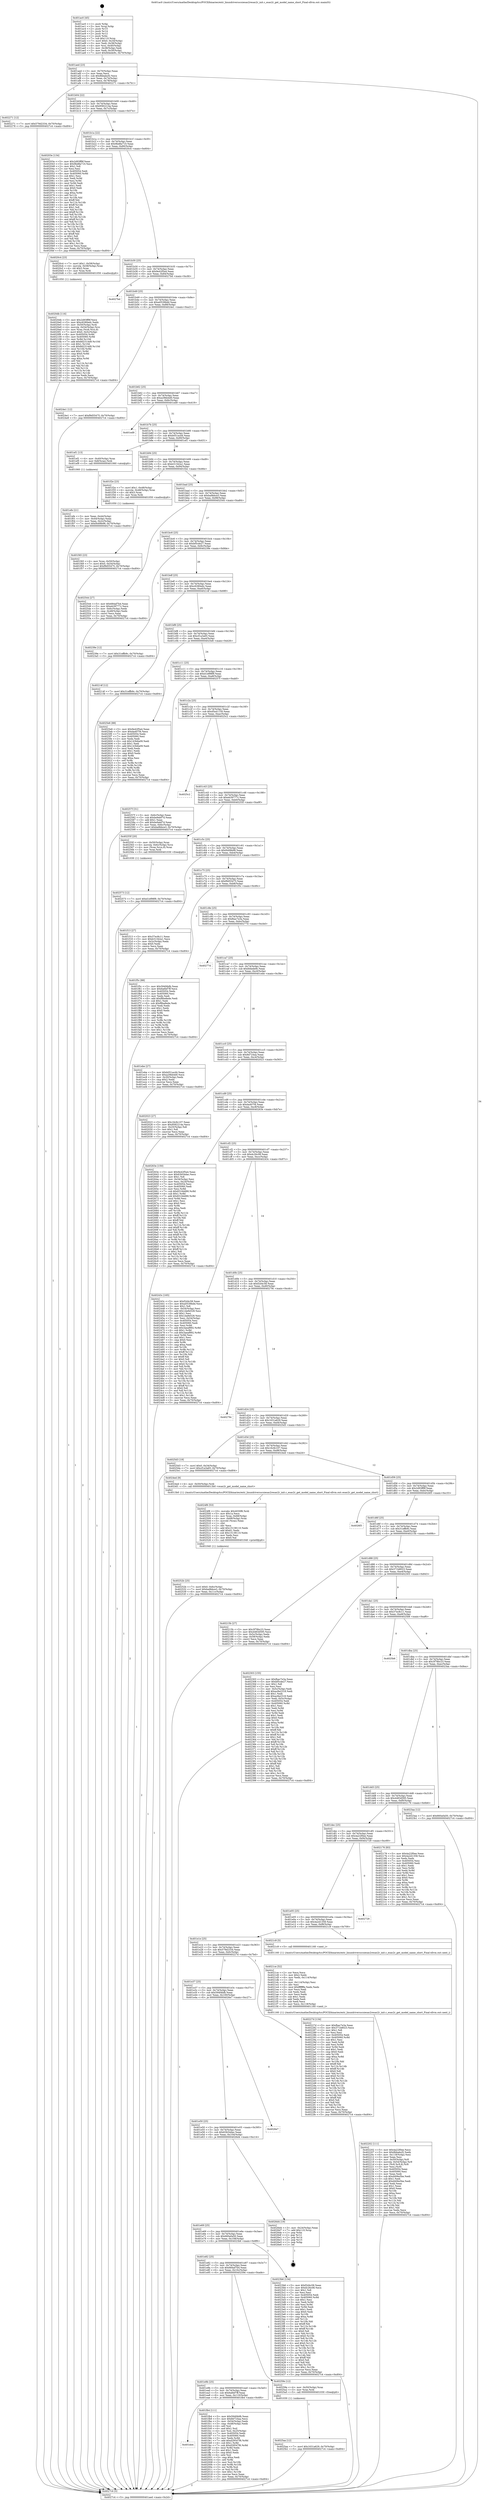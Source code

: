 digraph "0x401ac0" {
  label = "0x401ac0 (/mnt/c/Users/mathe/Desktop/tcc/POCII/binaries/extr_linuxdriversscsiesas2resas2r_init.c_esas2r_get_model_name_short_Final-ollvm.out::main(0))"
  labelloc = "t"
  node[shape=record]

  Entry [label="",width=0.3,height=0.3,shape=circle,fillcolor=black,style=filled]
  "0x401aed" [label="{
     0x401aed [23]\l
     | [instrs]\l
     &nbsp;&nbsp;0x401aed \<+3\>: mov -0x70(%rbp),%eax\l
     &nbsp;&nbsp;0x401af0 \<+2\>: mov %eax,%ecx\l
     &nbsp;&nbsp;0x401af2 \<+6\>: sub $0x8bbabcf2,%ecx\l
     &nbsp;&nbsp;0x401af8 \<+3\>: mov %eax,-0x74(%rbp)\l
     &nbsp;&nbsp;0x401afb \<+3\>: mov %ecx,-0x78(%rbp)\l
     &nbsp;&nbsp;0x401afe \<+6\>: je 0000000000402271 \<main+0x7b1\>\l
  }"]
  "0x402271" [label="{
     0x402271 [12]\l
     | [instrs]\l
     &nbsp;&nbsp;0x402271 \<+7\>: movl $0x579d2334,-0x70(%rbp)\l
     &nbsp;&nbsp;0x402278 \<+5\>: jmp 00000000004027c4 \<main+0xd04\>\l
  }"]
  "0x401b04" [label="{
     0x401b04 [22]\l
     | [instrs]\l
     &nbsp;&nbsp;0x401b04 \<+5\>: jmp 0000000000401b09 \<main+0x49\>\l
     &nbsp;&nbsp;0x401b09 \<+3\>: mov -0x74(%rbp),%eax\l
     &nbsp;&nbsp;0x401b0c \<+5\>: sub $0x9582214a,%eax\l
     &nbsp;&nbsp;0x401b11 \<+3\>: mov %eax,-0x7c(%rbp)\l
     &nbsp;&nbsp;0x401b14 \<+6\>: je 000000000040203e \<main+0x57e\>\l
  }"]
  Exit [label="",width=0.3,height=0.3,shape=circle,fillcolor=black,style=filled,peripheries=2]
  "0x40203e" [label="{
     0x40203e [134]\l
     | [instrs]\l
     &nbsp;&nbsp;0x40203e \<+5\>: mov $0x2d93ff9f,%eax\l
     &nbsp;&nbsp;0x402043 \<+5\>: mov $0x9bd8a710,%ecx\l
     &nbsp;&nbsp;0x402048 \<+2\>: mov $0x1,%dl\l
     &nbsp;&nbsp;0x40204a \<+2\>: xor %esi,%esi\l
     &nbsp;&nbsp;0x40204c \<+7\>: mov 0x405054,%edi\l
     &nbsp;&nbsp;0x402053 \<+8\>: mov 0x405060,%r8d\l
     &nbsp;&nbsp;0x40205b \<+3\>: sub $0x1,%esi\l
     &nbsp;&nbsp;0x40205e \<+3\>: mov %edi,%r9d\l
     &nbsp;&nbsp;0x402061 \<+3\>: add %esi,%r9d\l
     &nbsp;&nbsp;0x402064 \<+4\>: imul %r9d,%edi\l
     &nbsp;&nbsp;0x402068 \<+3\>: and $0x1,%edi\l
     &nbsp;&nbsp;0x40206b \<+3\>: cmp $0x0,%edi\l
     &nbsp;&nbsp;0x40206e \<+4\>: sete %r10b\l
     &nbsp;&nbsp;0x402072 \<+4\>: cmp $0xa,%r8d\l
     &nbsp;&nbsp;0x402076 \<+4\>: setl %r11b\l
     &nbsp;&nbsp;0x40207a \<+3\>: mov %r10b,%bl\l
     &nbsp;&nbsp;0x40207d \<+3\>: xor $0xff,%bl\l
     &nbsp;&nbsp;0x402080 \<+3\>: mov %r11b,%r14b\l
     &nbsp;&nbsp;0x402083 \<+4\>: xor $0xff,%r14b\l
     &nbsp;&nbsp;0x402087 \<+3\>: xor $0x1,%dl\l
     &nbsp;&nbsp;0x40208a \<+3\>: mov %bl,%r15b\l
     &nbsp;&nbsp;0x40208d \<+4\>: and $0xff,%r15b\l
     &nbsp;&nbsp;0x402091 \<+3\>: and %dl,%r10b\l
     &nbsp;&nbsp;0x402094 \<+3\>: mov %r14b,%r12b\l
     &nbsp;&nbsp;0x402097 \<+4\>: and $0xff,%r12b\l
     &nbsp;&nbsp;0x40209b \<+3\>: and %dl,%r11b\l
     &nbsp;&nbsp;0x40209e \<+3\>: or %r10b,%r15b\l
     &nbsp;&nbsp;0x4020a1 \<+3\>: or %r11b,%r12b\l
     &nbsp;&nbsp;0x4020a4 \<+3\>: xor %r12b,%r15b\l
     &nbsp;&nbsp;0x4020a7 \<+3\>: or %r14b,%bl\l
     &nbsp;&nbsp;0x4020aa \<+3\>: xor $0xff,%bl\l
     &nbsp;&nbsp;0x4020ad \<+3\>: or $0x1,%dl\l
     &nbsp;&nbsp;0x4020b0 \<+2\>: and %dl,%bl\l
     &nbsp;&nbsp;0x4020b2 \<+3\>: or %bl,%r15b\l
     &nbsp;&nbsp;0x4020b5 \<+4\>: test $0x1,%r15b\l
     &nbsp;&nbsp;0x4020b9 \<+3\>: cmovne %ecx,%eax\l
     &nbsp;&nbsp;0x4020bc \<+3\>: mov %eax,-0x70(%rbp)\l
     &nbsp;&nbsp;0x4020bf \<+5\>: jmp 00000000004027c4 \<main+0xd04\>\l
  }"]
  "0x401b1a" [label="{
     0x401b1a [22]\l
     | [instrs]\l
     &nbsp;&nbsp;0x401b1a \<+5\>: jmp 0000000000401b1f \<main+0x5f\>\l
     &nbsp;&nbsp;0x401b1f \<+3\>: mov -0x74(%rbp),%eax\l
     &nbsp;&nbsp;0x401b22 \<+5\>: sub $0x9bd8a710,%eax\l
     &nbsp;&nbsp;0x401b27 \<+3\>: mov %eax,-0x80(%rbp)\l
     &nbsp;&nbsp;0x401b2a \<+6\>: je 00000000004020c4 \<main+0x604\>\l
  }"]
  "0x4025aa" [label="{
     0x4025aa [12]\l
     | [instrs]\l
     &nbsp;&nbsp;0x4025aa \<+7\>: movl $0x1631a629,-0x70(%rbp)\l
     &nbsp;&nbsp;0x4025b1 \<+5\>: jmp 00000000004027c4 \<main+0xd04\>\l
  }"]
  "0x4020c4" [label="{
     0x4020c4 [23]\l
     | [instrs]\l
     &nbsp;&nbsp;0x4020c4 \<+7\>: movl $0x1,-0x58(%rbp)\l
     &nbsp;&nbsp;0x4020cb \<+4\>: movslq -0x58(%rbp),%rax\l
     &nbsp;&nbsp;0x4020cf \<+4\>: shl $0x2,%rax\l
     &nbsp;&nbsp;0x4020d3 \<+3\>: mov %rax,%rdi\l
     &nbsp;&nbsp;0x4020d6 \<+5\>: call 0000000000401050 \<malloc@plt\>\l
     | [calls]\l
     &nbsp;&nbsp;0x401050 \{1\} (unknown)\l
  }"]
  "0x401b30" [label="{
     0x401b30 [25]\l
     | [instrs]\l
     &nbsp;&nbsp;0x401b30 \<+5\>: jmp 0000000000401b35 \<main+0x75\>\l
     &nbsp;&nbsp;0x401b35 \<+3\>: mov -0x74(%rbp),%eax\l
     &nbsp;&nbsp;0x401b38 \<+5\>: sub $0x9e42f5a4,%eax\l
     &nbsp;&nbsp;0x401b3d \<+6\>: mov %eax,-0x84(%rbp)\l
     &nbsp;&nbsp;0x401b43 \<+6\>: je 00000000004027bd \<main+0xcfd\>\l
  }"]
  "0x402573" [label="{
     0x402573 [12]\l
     | [instrs]\l
     &nbsp;&nbsp;0x402573 \<+7\>: movl $0xd1ef98f9,-0x70(%rbp)\l
     &nbsp;&nbsp;0x40257a \<+5\>: jmp 00000000004027c4 \<main+0xd04\>\l
  }"]
  "0x4027bd" [label="{
     0x4027bd\l
  }", style=dashed]
  "0x401b49" [label="{
     0x401b49 [25]\l
     | [instrs]\l
     &nbsp;&nbsp;0x401b49 \<+5\>: jmp 0000000000401b4e \<main+0x8e\>\l
     &nbsp;&nbsp;0x401b4e \<+3\>: mov -0x74(%rbp),%eax\l
     &nbsp;&nbsp;0x401b51 \<+5\>: sub $0xa0539bdd,%eax\l
     &nbsp;&nbsp;0x401b56 \<+6\>: mov %eax,-0x88(%rbp)\l
     &nbsp;&nbsp;0x401b5c \<+6\>: je 00000000004024e1 \<main+0xa21\>\l
  }"]
  "0x40252b" [label="{
     0x40252b [25]\l
     | [instrs]\l
     &nbsp;&nbsp;0x40252b \<+7\>: movl $0x0,-0x6c(%rbp)\l
     &nbsp;&nbsp;0x402532 \<+7\>: movl $0xba9bbce3,-0x70(%rbp)\l
     &nbsp;&nbsp;0x402539 \<+6\>: mov %eax,-0x11c(%rbp)\l
     &nbsp;&nbsp;0x40253f \<+5\>: jmp 00000000004027c4 \<main+0xd04\>\l
  }"]
  "0x4024e1" [label="{
     0x4024e1 [12]\l
     | [instrs]\l
     &nbsp;&nbsp;0x4024e1 \<+7\>: movl $0xf9d55475,-0x70(%rbp)\l
     &nbsp;&nbsp;0x4024e8 \<+5\>: jmp 00000000004027c4 \<main+0xd04\>\l
  }"]
  "0x401b62" [label="{
     0x401b62 [25]\l
     | [instrs]\l
     &nbsp;&nbsp;0x401b62 \<+5\>: jmp 0000000000401b67 \<main+0xa7\>\l
     &nbsp;&nbsp;0x401b67 \<+3\>: mov -0x74(%rbp),%eax\l
     &nbsp;&nbsp;0x401b6a \<+5\>: sub $0xa29bb4d0,%eax\l
     &nbsp;&nbsp;0x401b6f \<+6\>: mov %eax,-0x8c(%rbp)\l
     &nbsp;&nbsp;0x401b75 \<+6\>: je 0000000000401ed9 \<main+0x419\>\l
  }"]
  "0x4024f6" [label="{
     0x4024f6 [53]\l
     | [instrs]\l
     &nbsp;&nbsp;0x4024f6 \<+10\>: movabs $0x4030f6,%rdi\l
     &nbsp;&nbsp;0x402500 \<+5\>: mov $0x1a,%ecx\l
     &nbsp;&nbsp;0x402505 \<+4\>: mov %rax,-0x68(%rbp)\l
     &nbsp;&nbsp;0x402509 \<+4\>: mov -0x68(%rbp),%rax\l
     &nbsp;&nbsp;0x40250d \<+3\>: movsbl (%rax),%eax\l
     &nbsp;&nbsp;0x402510 \<+1\>: cltd\l
     &nbsp;&nbsp;0x402511 \<+2\>: idiv %ecx\l
     &nbsp;&nbsp;0x402513 \<+6\>: add $0x15138110,%edx\l
     &nbsp;&nbsp;0x402519 \<+3\>: add $0x61,%edx\l
     &nbsp;&nbsp;0x40251c \<+6\>: sub $0x15138110,%edx\l
     &nbsp;&nbsp;0x402522 \<+2\>: mov %edx,%esi\l
     &nbsp;&nbsp;0x402524 \<+2\>: mov $0x0,%al\l
     &nbsp;&nbsp;0x402526 \<+5\>: call 0000000000401040 \<printf@plt\>\l
     | [calls]\l
     &nbsp;&nbsp;0x401040 \{1\} (unknown)\l
  }"]
  "0x401ed9" [label="{
     0x401ed9\l
  }", style=dashed]
  "0x401b7b" [label="{
     0x401b7b [25]\l
     | [instrs]\l
     &nbsp;&nbsp;0x401b7b \<+5\>: jmp 0000000000401b80 \<main+0xc0\>\l
     &nbsp;&nbsp;0x401b80 \<+3\>: mov -0x74(%rbp),%eax\l
     &nbsp;&nbsp;0x401b83 \<+5\>: sub $0xb051acd4,%eax\l
     &nbsp;&nbsp;0x401b88 \<+6\>: mov %eax,-0x90(%rbp)\l
     &nbsp;&nbsp;0x401b8e \<+6\>: je 0000000000401ef1 \<main+0x431\>\l
  }"]
  "0x402202" [label="{
     0x402202 [111]\l
     | [instrs]\l
     &nbsp;&nbsp;0x402202 \<+5\>: mov $0x4a22f0ee,%ecx\l
     &nbsp;&nbsp;0x402207 \<+5\>: mov $0x8bbabcf2,%edx\l
     &nbsp;&nbsp;0x40220c \<+6\>: mov -0x118(%rbp),%esi\l
     &nbsp;&nbsp;0x402212 \<+3\>: imul %eax,%esi\l
     &nbsp;&nbsp;0x402215 \<+4\>: mov -0x50(%rbp),%r8\l
     &nbsp;&nbsp;0x402219 \<+4\>: movslq -0x54(%rbp),%r9\l
     &nbsp;&nbsp;0x40221d \<+4\>: mov (%r8,%r9,8),%r8\l
     &nbsp;&nbsp;0x402221 \<+3\>: mov %esi,(%r8)\l
     &nbsp;&nbsp;0x402224 \<+7\>: mov 0x405054,%eax\l
     &nbsp;&nbsp;0x40222b \<+7\>: mov 0x405060,%esi\l
     &nbsp;&nbsp;0x402232 \<+2\>: mov %eax,%edi\l
     &nbsp;&nbsp;0x402234 \<+6\>: sub $0xd406e5be,%edi\l
     &nbsp;&nbsp;0x40223a \<+3\>: sub $0x1,%edi\l
     &nbsp;&nbsp;0x40223d \<+6\>: add $0xd406e5be,%edi\l
     &nbsp;&nbsp;0x402243 \<+3\>: imul %edi,%eax\l
     &nbsp;&nbsp;0x402246 \<+3\>: and $0x1,%eax\l
     &nbsp;&nbsp;0x402249 \<+3\>: cmp $0x0,%eax\l
     &nbsp;&nbsp;0x40224c \<+4\>: sete %r10b\l
     &nbsp;&nbsp;0x402250 \<+3\>: cmp $0xa,%esi\l
     &nbsp;&nbsp;0x402253 \<+4\>: setl %r11b\l
     &nbsp;&nbsp;0x402257 \<+3\>: mov %r10b,%bl\l
     &nbsp;&nbsp;0x40225a \<+3\>: and %r11b,%bl\l
     &nbsp;&nbsp;0x40225d \<+3\>: xor %r11b,%r10b\l
     &nbsp;&nbsp;0x402260 \<+3\>: or %r10b,%bl\l
     &nbsp;&nbsp;0x402263 \<+3\>: test $0x1,%bl\l
     &nbsp;&nbsp;0x402266 \<+3\>: cmovne %edx,%ecx\l
     &nbsp;&nbsp;0x402269 \<+3\>: mov %ecx,-0x70(%rbp)\l
     &nbsp;&nbsp;0x40226c \<+5\>: jmp 00000000004027c4 \<main+0xd04\>\l
  }"]
  "0x401ef1" [label="{
     0x401ef1 [13]\l
     | [instrs]\l
     &nbsp;&nbsp;0x401ef1 \<+4\>: mov -0x40(%rbp),%rax\l
     &nbsp;&nbsp;0x401ef5 \<+4\>: mov 0x8(%rax),%rdi\l
     &nbsp;&nbsp;0x401ef9 \<+5\>: call 0000000000401060 \<atoi@plt\>\l
     | [calls]\l
     &nbsp;&nbsp;0x401060 \{1\} (unknown)\l
  }"]
  "0x401b94" [label="{
     0x401b94 [25]\l
     | [instrs]\l
     &nbsp;&nbsp;0x401b94 \<+5\>: jmp 0000000000401b99 \<main+0xd9\>\l
     &nbsp;&nbsp;0x401b99 \<+3\>: mov -0x74(%rbp),%eax\l
     &nbsp;&nbsp;0x401b9c \<+5\>: sub $0xb31342a1,%eax\l
     &nbsp;&nbsp;0x401ba1 \<+6\>: mov %eax,-0x94(%rbp)\l
     &nbsp;&nbsp;0x401ba7 \<+6\>: je 0000000000401f2e \<main+0x46e\>\l
  }"]
  "0x4021ce" [label="{
     0x4021ce [52]\l
     | [instrs]\l
     &nbsp;&nbsp;0x4021ce \<+2\>: xor %ecx,%ecx\l
     &nbsp;&nbsp;0x4021d0 \<+5\>: mov $0x2,%edx\l
     &nbsp;&nbsp;0x4021d5 \<+6\>: mov %edx,-0x114(%rbp)\l
     &nbsp;&nbsp;0x4021db \<+1\>: cltd\l
     &nbsp;&nbsp;0x4021dc \<+6\>: mov -0x114(%rbp),%esi\l
     &nbsp;&nbsp;0x4021e2 \<+2\>: idiv %esi\l
     &nbsp;&nbsp;0x4021e4 \<+6\>: imul $0xfffffffe,%edx,%edx\l
     &nbsp;&nbsp;0x4021ea \<+2\>: mov %ecx,%edi\l
     &nbsp;&nbsp;0x4021ec \<+2\>: sub %edx,%edi\l
     &nbsp;&nbsp;0x4021ee \<+2\>: mov %ecx,%edx\l
     &nbsp;&nbsp;0x4021f0 \<+3\>: sub $0x1,%edx\l
     &nbsp;&nbsp;0x4021f3 \<+2\>: add %edx,%edi\l
     &nbsp;&nbsp;0x4021f5 \<+2\>: sub %edi,%ecx\l
     &nbsp;&nbsp;0x4021f7 \<+6\>: mov %ecx,-0x118(%rbp)\l
     &nbsp;&nbsp;0x4021fd \<+5\>: call 0000000000401160 \<next_i\>\l
     | [calls]\l
     &nbsp;&nbsp;0x401160 \{1\} (/mnt/c/Users/mathe/Desktop/tcc/POCII/binaries/extr_linuxdriversscsiesas2resas2r_init.c_esas2r_get_model_name_short_Final-ollvm.out::next_i)\l
  }"]
  "0x401f2e" [label="{
     0x401f2e [23]\l
     | [instrs]\l
     &nbsp;&nbsp;0x401f2e \<+7\>: movl $0x1,-0x48(%rbp)\l
     &nbsp;&nbsp;0x401f35 \<+4\>: movslq -0x48(%rbp),%rax\l
     &nbsp;&nbsp;0x401f39 \<+4\>: shl $0x3,%rax\l
     &nbsp;&nbsp;0x401f3d \<+3\>: mov %rax,%rdi\l
     &nbsp;&nbsp;0x401f40 \<+5\>: call 0000000000401050 \<malloc@plt\>\l
     | [calls]\l
     &nbsp;&nbsp;0x401050 \{1\} (unknown)\l
  }"]
  "0x401bad" [label="{
     0x401bad [25]\l
     | [instrs]\l
     &nbsp;&nbsp;0x401bad \<+5\>: jmp 0000000000401bb2 \<main+0xf2\>\l
     &nbsp;&nbsp;0x401bb2 \<+3\>: mov -0x74(%rbp),%eax\l
     &nbsp;&nbsp;0x401bb5 \<+5\>: sub $0xba9bbce3,%eax\l
     &nbsp;&nbsp;0x401bba \<+6\>: mov %eax,-0x98(%rbp)\l
     &nbsp;&nbsp;0x401bc0 \<+6\>: je 0000000000402544 \<main+0xa84\>\l
  }"]
  "0x4020db" [label="{
     0x4020db [116]\l
     | [instrs]\l
     &nbsp;&nbsp;0x4020db \<+5\>: mov $0x2d93ff9f,%ecx\l
     &nbsp;&nbsp;0x4020e0 \<+5\>: mov $0xc6280edc,%edx\l
     &nbsp;&nbsp;0x4020e5 \<+4\>: mov -0x50(%rbp),%rdi\l
     &nbsp;&nbsp;0x4020e9 \<+4\>: movslq -0x54(%rbp),%rsi\l
     &nbsp;&nbsp;0x4020ed \<+4\>: mov %rax,(%rdi,%rsi,8)\l
     &nbsp;&nbsp;0x4020f1 \<+7\>: movl $0x0,-0x5c(%rbp)\l
     &nbsp;&nbsp;0x4020f8 \<+8\>: mov 0x405054,%r8d\l
     &nbsp;&nbsp;0x402100 \<+8\>: mov 0x405060,%r9d\l
     &nbsp;&nbsp;0x402108 \<+3\>: mov %r8d,%r10d\l
     &nbsp;&nbsp;0x40210b \<+7\>: add $0x8d2314d9,%r10d\l
     &nbsp;&nbsp;0x402112 \<+4\>: sub $0x1,%r10d\l
     &nbsp;&nbsp;0x402116 \<+7\>: sub $0x8d2314d9,%r10d\l
     &nbsp;&nbsp;0x40211d \<+4\>: imul %r10d,%r8d\l
     &nbsp;&nbsp;0x402121 \<+4\>: and $0x1,%r8d\l
     &nbsp;&nbsp;0x402125 \<+4\>: cmp $0x0,%r8d\l
     &nbsp;&nbsp;0x402129 \<+4\>: sete %r11b\l
     &nbsp;&nbsp;0x40212d \<+4\>: cmp $0xa,%r9d\l
     &nbsp;&nbsp;0x402131 \<+3\>: setl %bl\l
     &nbsp;&nbsp;0x402134 \<+3\>: mov %r11b,%r14b\l
     &nbsp;&nbsp;0x402137 \<+3\>: and %bl,%r14b\l
     &nbsp;&nbsp;0x40213a \<+3\>: xor %bl,%r11b\l
     &nbsp;&nbsp;0x40213d \<+3\>: or %r11b,%r14b\l
     &nbsp;&nbsp;0x402140 \<+4\>: test $0x1,%r14b\l
     &nbsp;&nbsp;0x402144 \<+3\>: cmovne %edx,%ecx\l
     &nbsp;&nbsp;0x402147 \<+3\>: mov %ecx,-0x70(%rbp)\l
     &nbsp;&nbsp;0x40214a \<+5\>: jmp 00000000004027c4 \<main+0xd04\>\l
  }"]
  "0x402544" [label="{
     0x402544 [27]\l
     | [instrs]\l
     &nbsp;&nbsp;0x402544 \<+5\>: mov $0x684af7b4,%eax\l
     &nbsp;&nbsp;0x402549 \<+5\>: mov $0xeb39777c,%ecx\l
     &nbsp;&nbsp;0x40254e \<+3\>: mov -0x6c(%rbp),%edx\l
     &nbsp;&nbsp;0x402551 \<+3\>: cmp -0x48(%rbp),%edx\l
     &nbsp;&nbsp;0x402554 \<+3\>: cmovl %ecx,%eax\l
     &nbsp;&nbsp;0x402557 \<+3\>: mov %eax,-0x70(%rbp)\l
     &nbsp;&nbsp;0x40255a \<+5\>: jmp 00000000004027c4 \<main+0xd04\>\l
  }"]
  "0x401bc6" [label="{
     0x401bc6 [25]\l
     | [instrs]\l
     &nbsp;&nbsp;0x401bc6 \<+5\>: jmp 0000000000401bcb \<main+0x10b\>\l
     &nbsp;&nbsp;0x401bcb \<+3\>: mov -0x74(%rbp),%eax\l
     &nbsp;&nbsp;0x401bce \<+5\>: sub $0xbf5cde27,%eax\l
     &nbsp;&nbsp;0x401bd3 \<+6\>: mov %eax,-0x9c(%rbp)\l
     &nbsp;&nbsp;0x401bd9 \<+6\>: je 000000000040239e \<main+0x8de\>\l
  }"]
  "0x401eb4" [label="{
     0x401eb4\l
  }", style=dashed]
  "0x40239e" [label="{
     0x40239e [12]\l
     | [instrs]\l
     &nbsp;&nbsp;0x40239e \<+7\>: movl $0x31effb9c,-0x70(%rbp)\l
     &nbsp;&nbsp;0x4023a5 \<+5\>: jmp 00000000004027c4 \<main+0xd04\>\l
  }"]
  "0x401bdf" [label="{
     0x401bdf [25]\l
     | [instrs]\l
     &nbsp;&nbsp;0x401bdf \<+5\>: jmp 0000000000401be4 \<main+0x124\>\l
     &nbsp;&nbsp;0x401be4 \<+3\>: mov -0x74(%rbp),%eax\l
     &nbsp;&nbsp;0x401be7 \<+5\>: sub $0xc6280edc,%eax\l
     &nbsp;&nbsp;0x401bec \<+6\>: mov %eax,-0xa0(%rbp)\l
     &nbsp;&nbsp;0x401bf2 \<+6\>: je 000000000040214f \<main+0x68f\>\l
  }"]
  "0x401fb4" [label="{
     0x401fb4 [111]\l
     | [instrs]\l
     &nbsp;&nbsp;0x401fb4 \<+5\>: mov $0x594f4bfb,%eax\l
     &nbsp;&nbsp;0x401fb9 \<+5\>: mov $0x8d724aa,%ecx\l
     &nbsp;&nbsp;0x401fbe \<+3\>: mov -0x54(%rbp),%edx\l
     &nbsp;&nbsp;0x401fc1 \<+3\>: cmp -0x48(%rbp),%edx\l
     &nbsp;&nbsp;0x401fc4 \<+4\>: setl %sil\l
     &nbsp;&nbsp;0x401fc8 \<+4\>: and $0x1,%sil\l
     &nbsp;&nbsp;0x401fcc \<+4\>: mov %sil,-0x25(%rbp)\l
     &nbsp;&nbsp;0x401fd0 \<+7\>: mov 0x405054,%edx\l
     &nbsp;&nbsp;0x401fd7 \<+7\>: mov 0x405060,%edi\l
     &nbsp;&nbsp;0x401fde \<+3\>: mov %edx,%r8d\l
     &nbsp;&nbsp;0x401fe1 \<+7\>: add $0xd29547f6,%r8d\l
     &nbsp;&nbsp;0x401fe8 \<+4\>: sub $0x1,%r8d\l
     &nbsp;&nbsp;0x401fec \<+7\>: sub $0xd29547f6,%r8d\l
     &nbsp;&nbsp;0x401ff3 \<+4\>: imul %r8d,%edx\l
     &nbsp;&nbsp;0x401ff7 \<+3\>: and $0x1,%edx\l
     &nbsp;&nbsp;0x401ffa \<+3\>: cmp $0x0,%edx\l
     &nbsp;&nbsp;0x401ffd \<+4\>: sete %sil\l
     &nbsp;&nbsp;0x402001 \<+3\>: cmp $0xa,%edi\l
     &nbsp;&nbsp;0x402004 \<+4\>: setl %r9b\l
     &nbsp;&nbsp;0x402008 \<+3\>: mov %sil,%r10b\l
     &nbsp;&nbsp;0x40200b \<+3\>: and %r9b,%r10b\l
     &nbsp;&nbsp;0x40200e \<+3\>: xor %r9b,%sil\l
     &nbsp;&nbsp;0x402011 \<+3\>: or %sil,%r10b\l
     &nbsp;&nbsp;0x402014 \<+4\>: test $0x1,%r10b\l
     &nbsp;&nbsp;0x402018 \<+3\>: cmovne %ecx,%eax\l
     &nbsp;&nbsp;0x40201b \<+3\>: mov %eax,-0x70(%rbp)\l
     &nbsp;&nbsp;0x40201e \<+5\>: jmp 00000000004027c4 \<main+0xd04\>\l
  }"]
  "0x40214f" [label="{
     0x40214f [12]\l
     | [instrs]\l
     &nbsp;&nbsp;0x40214f \<+7\>: movl $0x31effb9c,-0x70(%rbp)\l
     &nbsp;&nbsp;0x402156 \<+5\>: jmp 00000000004027c4 \<main+0xd04\>\l
  }"]
  "0x401bf8" [label="{
     0x401bf8 [25]\l
     | [instrs]\l
     &nbsp;&nbsp;0x401bf8 \<+5\>: jmp 0000000000401bfd \<main+0x13d\>\l
     &nbsp;&nbsp;0x401bfd \<+3\>: mov -0x74(%rbp),%eax\l
     &nbsp;&nbsp;0x401c00 \<+5\>: sub $0xcf1a3a65,%eax\l
     &nbsp;&nbsp;0x401c05 \<+6\>: mov %eax,-0xa4(%rbp)\l
     &nbsp;&nbsp;0x401c0b \<+6\>: je 00000000004025e6 \<main+0xb26\>\l
  }"]
  "0x401e9b" [label="{
     0x401e9b [25]\l
     | [instrs]\l
     &nbsp;&nbsp;0x401e9b \<+5\>: jmp 0000000000401ea0 \<main+0x3e0\>\l
     &nbsp;&nbsp;0x401ea0 \<+3\>: mov -0x74(%rbp),%eax\l
     &nbsp;&nbsp;0x401ea3 \<+5\>: sub $0x6a6bf7ff,%eax\l
     &nbsp;&nbsp;0x401ea8 \<+6\>: mov %eax,-0x110(%rbp)\l
     &nbsp;&nbsp;0x401eae \<+6\>: je 0000000000401fb4 \<main+0x4f4\>\l
  }"]
  "0x4025e6" [label="{
     0x4025e6 [88]\l
     | [instrs]\l
     &nbsp;&nbsp;0x4025e6 \<+5\>: mov $0x9e42f5a4,%eax\l
     &nbsp;&nbsp;0x4025eb \<+5\>: mov $0xda407f4,%ecx\l
     &nbsp;&nbsp;0x4025f0 \<+7\>: mov 0x405054,%edx\l
     &nbsp;&nbsp;0x4025f7 \<+7\>: mov 0x405060,%esi\l
     &nbsp;&nbsp;0x4025fe \<+2\>: mov %edx,%edi\l
     &nbsp;&nbsp;0x402600 \<+6\>: sub $0x143b6a09,%edi\l
     &nbsp;&nbsp;0x402606 \<+3\>: sub $0x1,%edi\l
     &nbsp;&nbsp;0x402609 \<+6\>: add $0x143b6a09,%edi\l
     &nbsp;&nbsp;0x40260f \<+3\>: imul %edi,%edx\l
     &nbsp;&nbsp;0x402612 \<+3\>: and $0x1,%edx\l
     &nbsp;&nbsp;0x402615 \<+3\>: cmp $0x0,%edx\l
     &nbsp;&nbsp;0x402618 \<+4\>: sete %r8b\l
     &nbsp;&nbsp;0x40261c \<+3\>: cmp $0xa,%esi\l
     &nbsp;&nbsp;0x40261f \<+4\>: setl %r9b\l
     &nbsp;&nbsp;0x402623 \<+3\>: mov %r8b,%r10b\l
     &nbsp;&nbsp;0x402626 \<+3\>: and %r9b,%r10b\l
     &nbsp;&nbsp;0x402629 \<+3\>: xor %r9b,%r8b\l
     &nbsp;&nbsp;0x40262c \<+3\>: or %r8b,%r10b\l
     &nbsp;&nbsp;0x40262f \<+4\>: test $0x1,%r10b\l
     &nbsp;&nbsp;0x402633 \<+3\>: cmovne %ecx,%eax\l
     &nbsp;&nbsp;0x402636 \<+3\>: mov %eax,-0x70(%rbp)\l
     &nbsp;&nbsp;0x402639 \<+5\>: jmp 00000000004027c4 \<main+0xd04\>\l
  }"]
  "0x401c11" [label="{
     0x401c11 [25]\l
     | [instrs]\l
     &nbsp;&nbsp;0x401c11 \<+5\>: jmp 0000000000401c16 \<main+0x156\>\l
     &nbsp;&nbsp;0x401c16 \<+3\>: mov -0x74(%rbp),%eax\l
     &nbsp;&nbsp;0x401c19 \<+5\>: sub $0xd1ef98f9,%eax\l
     &nbsp;&nbsp;0x401c1e \<+6\>: mov %eax,-0xa8(%rbp)\l
     &nbsp;&nbsp;0x401c24 \<+6\>: je 000000000040257f \<main+0xabf\>\l
  }"]
  "0x40259e" [label="{
     0x40259e [12]\l
     | [instrs]\l
     &nbsp;&nbsp;0x40259e \<+4\>: mov -0x50(%rbp),%rax\l
     &nbsp;&nbsp;0x4025a2 \<+3\>: mov %rax,%rdi\l
     &nbsp;&nbsp;0x4025a5 \<+5\>: call 0000000000401030 \<free@plt\>\l
     | [calls]\l
     &nbsp;&nbsp;0x401030 \{1\} (unknown)\l
  }"]
  "0x40257f" [label="{
     0x40257f [31]\l
     | [instrs]\l
     &nbsp;&nbsp;0x40257f \<+3\>: mov -0x6c(%rbp),%eax\l
     &nbsp;&nbsp;0x402582 \<+5\>: sub $0xbe9abf7d,%eax\l
     &nbsp;&nbsp;0x402587 \<+3\>: add $0x1,%eax\l
     &nbsp;&nbsp;0x40258a \<+5\>: add $0xbe9abf7d,%eax\l
     &nbsp;&nbsp;0x40258f \<+3\>: mov %eax,-0x6c(%rbp)\l
     &nbsp;&nbsp;0x402592 \<+7\>: movl $0xba9bbce3,-0x70(%rbp)\l
     &nbsp;&nbsp;0x402599 \<+5\>: jmp 00000000004027c4 \<main+0xd04\>\l
  }"]
  "0x401c2a" [label="{
     0x401c2a [25]\l
     | [instrs]\l
     &nbsp;&nbsp;0x401c2a \<+5\>: jmp 0000000000401c2f \<main+0x16f\>\l
     &nbsp;&nbsp;0x401c2f \<+3\>: mov -0x74(%rbp),%eax\l
     &nbsp;&nbsp;0x401c32 \<+5\>: sub $0xd5a41150,%eax\l
     &nbsp;&nbsp;0x401c37 \<+6\>: mov %eax,-0xac(%rbp)\l
     &nbsp;&nbsp;0x401c3d \<+6\>: je 00000000004025c2 \<main+0xb02\>\l
  }"]
  "0x401e82" [label="{
     0x401e82 [25]\l
     | [instrs]\l
     &nbsp;&nbsp;0x401e82 \<+5\>: jmp 0000000000401e87 \<main+0x3c7\>\l
     &nbsp;&nbsp;0x401e87 \<+3\>: mov -0x74(%rbp),%eax\l
     &nbsp;&nbsp;0x401e8a \<+5\>: sub $0x684af7b4,%eax\l
     &nbsp;&nbsp;0x401e8f \<+6\>: mov %eax,-0x10c(%rbp)\l
     &nbsp;&nbsp;0x401e95 \<+6\>: je 000000000040259e \<main+0xade\>\l
  }"]
  "0x4025c2" [label="{
     0x4025c2\l
  }", style=dashed]
  "0x401c43" [label="{
     0x401c43 [25]\l
     | [instrs]\l
     &nbsp;&nbsp;0x401c43 \<+5\>: jmp 0000000000401c48 \<main+0x188\>\l
     &nbsp;&nbsp;0x401c48 \<+3\>: mov -0x74(%rbp),%eax\l
     &nbsp;&nbsp;0x401c4b \<+5\>: sub $0xeb39777c,%eax\l
     &nbsp;&nbsp;0x401c50 \<+6\>: mov %eax,-0xb0(%rbp)\l
     &nbsp;&nbsp;0x401c56 \<+6\>: je 000000000040255f \<main+0xa9f\>\l
  }"]
  "0x4023b6" [label="{
     0x4023b6 [134]\l
     | [instrs]\l
     &nbsp;&nbsp;0x4023b6 \<+5\>: mov $0xf2d4c58,%eax\l
     &nbsp;&nbsp;0x4023bb \<+5\>: mov $0xdc26c08,%ecx\l
     &nbsp;&nbsp;0x4023c0 \<+2\>: mov $0x1,%dl\l
     &nbsp;&nbsp;0x4023c2 \<+2\>: xor %esi,%esi\l
     &nbsp;&nbsp;0x4023c4 \<+7\>: mov 0x405054,%edi\l
     &nbsp;&nbsp;0x4023cb \<+8\>: mov 0x405060,%r8d\l
     &nbsp;&nbsp;0x4023d3 \<+3\>: sub $0x1,%esi\l
     &nbsp;&nbsp;0x4023d6 \<+3\>: mov %edi,%r9d\l
     &nbsp;&nbsp;0x4023d9 \<+3\>: add %esi,%r9d\l
     &nbsp;&nbsp;0x4023dc \<+4\>: imul %r9d,%edi\l
     &nbsp;&nbsp;0x4023e0 \<+3\>: and $0x1,%edi\l
     &nbsp;&nbsp;0x4023e3 \<+3\>: cmp $0x0,%edi\l
     &nbsp;&nbsp;0x4023e6 \<+4\>: sete %r10b\l
     &nbsp;&nbsp;0x4023ea \<+4\>: cmp $0xa,%r8d\l
     &nbsp;&nbsp;0x4023ee \<+4\>: setl %r11b\l
     &nbsp;&nbsp;0x4023f2 \<+3\>: mov %r10b,%bl\l
     &nbsp;&nbsp;0x4023f5 \<+3\>: xor $0xff,%bl\l
     &nbsp;&nbsp;0x4023f8 \<+3\>: mov %r11b,%r14b\l
     &nbsp;&nbsp;0x4023fb \<+4\>: xor $0xff,%r14b\l
     &nbsp;&nbsp;0x4023ff \<+3\>: xor $0x0,%dl\l
     &nbsp;&nbsp;0x402402 \<+3\>: mov %bl,%r15b\l
     &nbsp;&nbsp;0x402405 \<+4\>: and $0x0,%r15b\l
     &nbsp;&nbsp;0x402409 \<+3\>: and %dl,%r10b\l
     &nbsp;&nbsp;0x40240c \<+3\>: mov %r14b,%r12b\l
     &nbsp;&nbsp;0x40240f \<+4\>: and $0x0,%r12b\l
     &nbsp;&nbsp;0x402413 \<+3\>: and %dl,%r11b\l
     &nbsp;&nbsp;0x402416 \<+3\>: or %r10b,%r15b\l
     &nbsp;&nbsp;0x402419 \<+3\>: or %r11b,%r12b\l
     &nbsp;&nbsp;0x40241c \<+3\>: xor %r12b,%r15b\l
     &nbsp;&nbsp;0x40241f \<+3\>: or %r14b,%bl\l
     &nbsp;&nbsp;0x402422 \<+3\>: xor $0xff,%bl\l
     &nbsp;&nbsp;0x402425 \<+3\>: or $0x0,%dl\l
     &nbsp;&nbsp;0x402428 \<+2\>: and %dl,%bl\l
     &nbsp;&nbsp;0x40242a \<+3\>: or %bl,%r15b\l
     &nbsp;&nbsp;0x40242d \<+4\>: test $0x1,%r15b\l
     &nbsp;&nbsp;0x402431 \<+3\>: cmovne %ecx,%eax\l
     &nbsp;&nbsp;0x402434 \<+3\>: mov %eax,-0x70(%rbp)\l
     &nbsp;&nbsp;0x402437 \<+5\>: jmp 00000000004027c4 \<main+0xd04\>\l
  }"]
  "0x40255f" [label="{
     0x40255f [20]\l
     | [instrs]\l
     &nbsp;&nbsp;0x40255f \<+4\>: mov -0x50(%rbp),%rax\l
     &nbsp;&nbsp;0x402563 \<+4\>: movslq -0x6c(%rbp),%rcx\l
     &nbsp;&nbsp;0x402567 \<+4\>: mov (%rax,%rcx,8),%rax\l
     &nbsp;&nbsp;0x40256b \<+3\>: mov %rax,%rdi\l
     &nbsp;&nbsp;0x40256e \<+5\>: call 0000000000401030 \<free@plt\>\l
     | [calls]\l
     &nbsp;&nbsp;0x401030 \{1\} (unknown)\l
  }"]
  "0x401c5c" [label="{
     0x401c5c [25]\l
     | [instrs]\l
     &nbsp;&nbsp;0x401c5c \<+5\>: jmp 0000000000401c61 \<main+0x1a1\>\l
     &nbsp;&nbsp;0x401c61 \<+3\>: mov -0x74(%rbp),%eax\l
     &nbsp;&nbsp;0x401c64 \<+5\>: sub $0xf449fe98,%eax\l
     &nbsp;&nbsp;0x401c69 \<+6\>: mov %eax,-0xb4(%rbp)\l
     &nbsp;&nbsp;0x401c6f \<+6\>: je 0000000000401f13 \<main+0x453\>\l
  }"]
  "0x401e69" [label="{
     0x401e69 [25]\l
     | [instrs]\l
     &nbsp;&nbsp;0x401e69 \<+5\>: jmp 0000000000401e6e \<main+0x3ae\>\l
     &nbsp;&nbsp;0x401e6e \<+3\>: mov -0x74(%rbp),%eax\l
     &nbsp;&nbsp;0x401e71 \<+5\>: sub $0x660a0a50,%eax\l
     &nbsp;&nbsp;0x401e76 \<+6\>: mov %eax,-0x108(%rbp)\l
     &nbsp;&nbsp;0x401e7c \<+6\>: je 00000000004023b6 \<main+0x8f6\>\l
  }"]
  "0x401f13" [label="{
     0x401f13 [27]\l
     | [instrs]\l
     &nbsp;&nbsp;0x401f13 \<+5\>: mov $0x37ec8c11,%eax\l
     &nbsp;&nbsp;0x401f18 \<+5\>: mov $0xb31342a1,%ecx\l
     &nbsp;&nbsp;0x401f1d \<+3\>: mov -0x2c(%rbp),%edx\l
     &nbsp;&nbsp;0x401f20 \<+3\>: cmp $0x0,%edx\l
     &nbsp;&nbsp;0x401f23 \<+3\>: cmove %ecx,%eax\l
     &nbsp;&nbsp;0x401f26 \<+3\>: mov %eax,-0x70(%rbp)\l
     &nbsp;&nbsp;0x401f29 \<+5\>: jmp 00000000004027c4 \<main+0xd04\>\l
  }"]
  "0x401c75" [label="{
     0x401c75 [25]\l
     | [instrs]\l
     &nbsp;&nbsp;0x401c75 \<+5\>: jmp 0000000000401c7a \<main+0x1ba\>\l
     &nbsp;&nbsp;0x401c7a \<+3\>: mov -0x74(%rbp),%eax\l
     &nbsp;&nbsp;0x401c7d \<+5\>: sub $0xf9d55475,%eax\l
     &nbsp;&nbsp;0x401c82 \<+6\>: mov %eax,-0xb8(%rbp)\l
     &nbsp;&nbsp;0x401c88 \<+6\>: je 0000000000401f5c \<main+0x49c\>\l
  }"]
  "0x4026d4" [label="{
     0x4026d4 [19]\l
     | [instrs]\l
     &nbsp;&nbsp;0x4026d4 \<+3\>: mov -0x24(%rbp),%eax\l
     &nbsp;&nbsp;0x4026d7 \<+7\>: add $0x110,%rsp\l
     &nbsp;&nbsp;0x4026de \<+1\>: pop %rbx\l
     &nbsp;&nbsp;0x4026df \<+2\>: pop %r12\l
     &nbsp;&nbsp;0x4026e1 \<+2\>: pop %r14\l
     &nbsp;&nbsp;0x4026e3 \<+2\>: pop %r15\l
     &nbsp;&nbsp;0x4026e5 \<+1\>: pop %rbp\l
     &nbsp;&nbsp;0x4026e6 \<+1\>: ret\l
  }"]
  "0x401f5c" [label="{
     0x401f5c [88]\l
     | [instrs]\l
     &nbsp;&nbsp;0x401f5c \<+5\>: mov $0x594f4bfb,%eax\l
     &nbsp;&nbsp;0x401f61 \<+5\>: mov $0x6a6bf7ff,%ecx\l
     &nbsp;&nbsp;0x401f66 \<+7\>: mov 0x405054,%edx\l
     &nbsp;&nbsp;0x401f6d \<+7\>: mov 0x405060,%esi\l
     &nbsp;&nbsp;0x401f74 \<+2\>: mov %edx,%edi\l
     &nbsp;&nbsp;0x401f76 \<+6\>: add $0xf8ba8ede,%edi\l
     &nbsp;&nbsp;0x401f7c \<+3\>: sub $0x1,%edi\l
     &nbsp;&nbsp;0x401f7f \<+6\>: sub $0xf8ba8ede,%edi\l
     &nbsp;&nbsp;0x401f85 \<+3\>: imul %edi,%edx\l
     &nbsp;&nbsp;0x401f88 \<+3\>: and $0x1,%edx\l
     &nbsp;&nbsp;0x401f8b \<+3\>: cmp $0x0,%edx\l
     &nbsp;&nbsp;0x401f8e \<+4\>: sete %r8b\l
     &nbsp;&nbsp;0x401f92 \<+3\>: cmp $0xa,%esi\l
     &nbsp;&nbsp;0x401f95 \<+4\>: setl %r9b\l
     &nbsp;&nbsp;0x401f99 \<+3\>: mov %r8b,%r10b\l
     &nbsp;&nbsp;0x401f9c \<+3\>: and %r9b,%r10b\l
     &nbsp;&nbsp;0x401f9f \<+3\>: xor %r9b,%r8b\l
     &nbsp;&nbsp;0x401fa2 \<+3\>: or %r8b,%r10b\l
     &nbsp;&nbsp;0x401fa5 \<+4\>: test $0x1,%r10b\l
     &nbsp;&nbsp;0x401fa9 \<+3\>: cmovne %ecx,%eax\l
     &nbsp;&nbsp;0x401fac \<+3\>: mov %eax,-0x70(%rbp)\l
     &nbsp;&nbsp;0x401faf \<+5\>: jmp 00000000004027c4 \<main+0xd04\>\l
  }"]
  "0x401c8e" [label="{
     0x401c8e [25]\l
     | [instrs]\l
     &nbsp;&nbsp;0x401c8e \<+5\>: jmp 0000000000401c93 \<main+0x1d3\>\l
     &nbsp;&nbsp;0x401c93 \<+3\>: mov -0x74(%rbp),%eax\l
     &nbsp;&nbsp;0x401c96 \<+5\>: sub $0xfbac7e3a,%eax\l
     &nbsp;&nbsp;0x401c9b \<+6\>: mov %eax,-0xbc(%rbp)\l
     &nbsp;&nbsp;0x401ca1 \<+6\>: je 000000000040277d \<main+0xcbd\>\l
  }"]
  "0x401e50" [label="{
     0x401e50 [25]\l
     | [instrs]\l
     &nbsp;&nbsp;0x401e50 \<+5\>: jmp 0000000000401e55 \<main+0x395\>\l
     &nbsp;&nbsp;0x401e55 \<+3\>: mov -0x74(%rbp),%eax\l
     &nbsp;&nbsp;0x401e58 \<+5\>: sub $0x63b54dac,%eax\l
     &nbsp;&nbsp;0x401e5d \<+6\>: mov %eax,-0x104(%rbp)\l
     &nbsp;&nbsp;0x401e63 \<+6\>: je 00000000004026d4 \<main+0xc14\>\l
  }"]
  "0x40277d" [label="{
     0x40277d\l
  }", style=dashed]
  "0x401ca7" [label="{
     0x401ca7 [25]\l
     | [instrs]\l
     &nbsp;&nbsp;0x401ca7 \<+5\>: jmp 0000000000401cac \<main+0x1ec\>\l
     &nbsp;&nbsp;0x401cac \<+3\>: mov -0x74(%rbp),%eax\l
     &nbsp;&nbsp;0x401caf \<+5\>: sub $0xfd4ede9c,%eax\l
     &nbsp;&nbsp;0x401cb4 \<+6\>: mov %eax,-0xc0(%rbp)\l
     &nbsp;&nbsp;0x401cba \<+6\>: je 0000000000401ebe \<main+0x3fe\>\l
  }"]
  "0x4026e7" [label="{
     0x4026e7\l
  }", style=dashed]
  "0x401ebe" [label="{
     0x401ebe [27]\l
     | [instrs]\l
     &nbsp;&nbsp;0x401ebe \<+5\>: mov $0xb051acd4,%eax\l
     &nbsp;&nbsp;0x401ec3 \<+5\>: mov $0xa29bb4d0,%ecx\l
     &nbsp;&nbsp;0x401ec8 \<+3\>: mov -0x30(%rbp),%edx\l
     &nbsp;&nbsp;0x401ecb \<+3\>: cmp $0x2,%edx\l
     &nbsp;&nbsp;0x401ece \<+3\>: cmovne %ecx,%eax\l
     &nbsp;&nbsp;0x401ed1 \<+3\>: mov %eax,-0x70(%rbp)\l
     &nbsp;&nbsp;0x401ed4 \<+5\>: jmp 00000000004027c4 \<main+0xd04\>\l
  }"]
  "0x401cc0" [label="{
     0x401cc0 [25]\l
     | [instrs]\l
     &nbsp;&nbsp;0x401cc0 \<+5\>: jmp 0000000000401cc5 \<main+0x205\>\l
     &nbsp;&nbsp;0x401cc5 \<+3\>: mov -0x74(%rbp),%eax\l
     &nbsp;&nbsp;0x401cc8 \<+5\>: sub $0x8d724aa,%eax\l
     &nbsp;&nbsp;0x401ccd \<+6\>: mov %eax,-0xc4(%rbp)\l
     &nbsp;&nbsp;0x401cd3 \<+6\>: je 0000000000402023 \<main+0x563\>\l
  }"]
  "0x4027c4" [label="{
     0x4027c4 [5]\l
     | [instrs]\l
     &nbsp;&nbsp;0x4027c4 \<+5\>: jmp 0000000000401aed \<main+0x2d\>\l
  }"]
  "0x401ac0" [label="{
     0x401ac0 [45]\l
     | [instrs]\l
     &nbsp;&nbsp;0x401ac0 \<+1\>: push %rbp\l
     &nbsp;&nbsp;0x401ac1 \<+3\>: mov %rsp,%rbp\l
     &nbsp;&nbsp;0x401ac4 \<+2\>: push %r15\l
     &nbsp;&nbsp;0x401ac6 \<+2\>: push %r14\l
     &nbsp;&nbsp;0x401ac8 \<+2\>: push %r12\l
     &nbsp;&nbsp;0x401aca \<+1\>: push %rbx\l
     &nbsp;&nbsp;0x401acb \<+7\>: sub $0x110,%rsp\l
     &nbsp;&nbsp;0x401ad2 \<+7\>: movl $0x0,-0x34(%rbp)\l
     &nbsp;&nbsp;0x401ad9 \<+3\>: mov %edi,-0x38(%rbp)\l
     &nbsp;&nbsp;0x401adc \<+4\>: mov %rsi,-0x40(%rbp)\l
     &nbsp;&nbsp;0x401ae0 \<+3\>: mov -0x38(%rbp),%edi\l
     &nbsp;&nbsp;0x401ae3 \<+3\>: mov %edi,-0x30(%rbp)\l
     &nbsp;&nbsp;0x401ae6 \<+7\>: movl $0xfd4ede9c,-0x70(%rbp)\l
  }"]
  "0x401efe" [label="{
     0x401efe [21]\l
     | [instrs]\l
     &nbsp;&nbsp;0x401efe \<+3\>: mov %eax,-0x44(%rbp)\l
     &nbsp;&nbsp;0x401f01 \<+3\>: mov -0x44(%rbp),%eax\l
     &nbsp;&nbsp;0x401f04 \<+3\>: mov %eax,-0x2c(%rbp)\l
     &nbsp;&nbsp;0x401f07 \<+7\>: movl $0xf449fe98,-0x70(%rbp)\l
     &nbsp;&nbsp;0x401f0e \<+5\>: jmp 00000000004027c4 \<main+0xd04\>\l
  }"]
  "0x401f45" [label="{
     0x401f45 [23]\l
     | [instrs]\l
     &nbsp;&nbsp;0x401f45 \<+4\>: mov %rax,-0x50(%rbp)\l
     &nbsp;&nbsp;0x401f49 \<+7\>: movl $0x0,-0x54(%rbp)\l
     &nbsp;&nbsp;0x401f50 \<+7\>: movl $0xf9d55475,-0x70(%rbp)\l
     &nbsp;&nbsp;0x401f57 \<+5\>: jmp 00000000004027c4 \<main+0xd04\>\l
  }"]
  "0x401e37" [label="{
     0x401e37 [25]\l
     | [instrs]\l
     &nbsp;&nbsp;0x401e37 \<+5\>: jmp 0000000000401e3c \<main+0x37c\>\l
     &nbsp;&nbsp;0x401e3c \<+3\>: mov -0x74(%rbp),%eax\l
     &nbsp;&nbsp;0x401e3f \<+5\>: sub $0x594f4bfb,%eax\l
     &nbsp;&nbsp;0x401e44 \<+6\>: mov %eax,-0x100(%rbp)\l
     &nbsp;&nbsp;0x401e4a \<+6\>: je 00000000004026e7 \<main+0xc27\>\l
  }"]
  "0x402023" [label="{
     0x402023 [27]\l
     | [instrs]\l
     &nbsp;&nbsp;0x402023 \<+5\>: mov $0x16c9c107,%eax\l
     &nbsp;&nbsp;0x402028 \<+5\>: mov $0x9582214a,%ecx\l
     &nbsp;&nbsp;0x40202d \<+3\>: mov -0x25(%rbp),%dl\l
     &nbsp;&nbsp;0x402030 \<+3\>: test $0x1,%dl\l
     &nbsp;&nbsp;0x402033 \<+3\>: cmovne %ecx,%eax\l
     &nbsp;&nbsp;0x402036 \<+3\>: mov %eax,-0x70(%rbp)\l
     &nbsp;&nbsp;0x402039 \<+5\>: jmp 00000000004027c4 \<main+0xd04\>\l
  }"]
  "0x401cd9" [label="{
     0x401cd9 [25]\l
     | [instrs]\l
     &nbsp;&nbsp;0x401cd9 \<+5\>: jmp 0000000000401cde \<main+0x21e\>\l
     &nbsp;&nbsp;0x401cde \<+3\>: mov -0x74(%rbp),%eax\l
     &nbsp;&nbsp;0x401ce1 \<+5\>: sub $0xda407f4,%eax\l
     &nbsp;&nbsp;0x401ce6 \<+6\>: mov %eax,-0xc8(%rbp)\l
     &nbsp;&nbsp;0x401cec \<+6\>: je 000000000040263e \<main+0xb7e\>\l
  }"]
  "0x40227d" [label="{
     0x40227d [134]\l
     | [instrs]\l
     &nbsp;&nbsp;0x40227d \<+5\>: mov $0xfbac7e3a,%eax\l
     &nbsp;&nbsp;0x402282 \<+5\>: mov $0x371b8023,%ecx\l
     &nbsp;&nbsp;0x402287 \<+2\>: mov $0x1,%dl\l
     &nbsp;&nbsp;0x402289 \<+2\>: xor %esi,%esi\l
     &nbsp;&nbsp;0x40228b \<+7\>: mov 0x405054,%edi\l
     &nbsp;&nbsp;0x402292 \<+8\>: mov 0x405060,%r8d\l
     &nbsp;&nbsp;0x40229a \<+3\>: sub $0x1,%esi\l
     &nbsp;&nbsp;0x40229d \<+3\>: mov %edi,%r9d\l
     &nbsp;&nbsp;0x4022a0 \<+3\>: add %esi,%r9d\l
     &nbsp;&nbsp;0x4022a3 \<+4\>: imul %r9d,%edi\l
     &nbsp;&nbsp;0x4022a7 \<+3\>: and $0x1,%edi\l
     &nbsp;&nbsp;0x4022aa \<+3\>: cmp $0x0,%edi\l
     &nbsp;&nbsp;0x4022ad \<+4\>: sete %r10b\l
     &nbsp;&nbsp;0x4022b1 \<+4\>: cmp $0xa,%r8d\l
     &nbsp;&nbsp;0x4022b5 \<+4\>: setl %r11b\l
     &nbsp;&nbsp;0x4022b9 \<+3\>: mov %r10b,%bl\l
     &nbsp;&nbsp;0x4022bc \<+3\>: xor $0xff,%bl\l
     &nbsp;&nbsp;0x4022bf \<+3\>: mov %r11b,%r14b\l
     &nbsp;&nbsp;0x4022c2 \<+4\>: xor $0xff,%r14b\l
     &nbsp;&nbsp;0x4022c6 \<+3\>: xor $0x0,%dl\l
     &nbsp;&nbsp;0x4022c9 \<+3\>: mov %bl,%r15b\l
     &nbsp;&nbsp;0x4022cc \<+4\>: and $0x0,%r15b\l
     &nbsp;&nbsp;0x4022d0 \<+3\>: and %dl,%r10b\l
     &nbsp;&nbsp;0x4022d3 \<+3\>: mov %r14b,%r12b\l
     &nbsp;&nbsp;0x4022d6 \<+4\>: and $0x0,%r12b\l
     &nbsp;&nbsp;0x4022da \<+3\>: and %dl,%r11b\l
     &nbsp;&nbsp;0x4022dd \<+3\>: or %r10b,%r15b\l
     &nbsp;&nbsp;0x4022e0 \<+3\>: or %r11b,%r12b\l
     &nbsp;&nbsp;0x4022e3 \<+3\>: xor %r12b,%r15b\l
     &nbsp;&nbsp;0x4022e6 \<+3\>: or %r14b,%bl\l
     &nbsp;&nbsp;0x4022e9 \<+3\>: xor $0xff,%bl\l
     &nbsp;&nbsp;0x4022ec \<+3\>: or $0x0,%dl\l
     &nbsp;&nbsp;0x4022ef \<+2\>: and %dl,%bl\l
     &nbsp;&nbsp;0x4022f1 \<+3\>: or %bl,%r15b\l
     &nbsp;&nbsp;0x4022f4 \<+4\>: test $0x1,%r15b\l
     &nbsp;&nbsp;0x4022f8 \<+3\>: cmovne %ecx,%eax\l
     &nbsp;&nbsp;0x4022fb \<+3\>: mov %eax,-0x70(%rbp)\l
     &nbsp;&nbsp;0x4022fe \<+5\>: jmp 00000000004027c4 \<main+0xd04\>\l
  }"]
  "0x40263e" [label="{
     0x40263e [150]\l
     | [instrs]\l
     &nbsp;&nbsp;0x40263e \<+5\>: mov $0x9e42f5a4,%eax\l
     &nbsp;&nbsp;0x402643 \<+5\>: mov $0x63b54dac,%ecx\l
     &nbsp;&nbsp;0x402648 \<+2\>: mov $0x1,%dl\l
     &nbsp;&nbsp;0x40264a \<+3\>: mov -0x34(%rbp),%esi\l
     &nbsp;&nbsp;0x40264d \<+3\>: mov %esi,-0x24(%rbp)\l
     &nbsp;&nbsp;0x402650 \<+7\>: mov 0x405054,%esi\l
     &nbsp;&nbsp;0x402657 \<+7\>: mov 0x405060,%edi\l
     &nbsp;&nbsp;0x40265e \<+3\>: mov %esi,%r8d\l
     &nbsp;&nbsp;0x402661 \<+7\>: sub $0x8316dd90,%r8d\l
     &nbsp;&nbsp;0x402668 \<+4\>: sub $0x1,%r8d\l
     &nbsp;&nbsp;0x40266c \<+7\>: add $0x8316dd90,%r8d\l
     &nbsp;&nbsp;0x402673 \<+4\>: imul %r8d,%esi\l
     &nbsp;&nbsp;0x402677 \<+3\>: and $0x1,%esi\l
     &nbsp;&nbsp;0x40267a \<+3\>: cmp $0x0,%esi\l
     &nbsp;&nbsp;0x40267d \<+4\>: sete %r9b\l
     &nbsp;&nbsp;0x402681 \<+3\>: cmp $0xa,%edi\l
     &nbsp;&nbsp;0x402684 \<+4\>: setl %r10b\l
     &nbsp;&nbsp;0x402688 \<+3\>: mov %r9b,%r11b\l
     &nbsp;&nbsp;0x40268b \<+4\>: xor $0xff,%r11b\l
     &nbsp;&nbsp;0x40268f \<+3\>: mov %r10b,%bl\l
     &nbsp;&nbsp;0x402692 \<+3\>: xor $0xff,%bl\l
     &nbsp;&nbsp;0x402695 \<+3\>: xor $0x1,%dl\l
     &nbsp;&nbsp;0x402698 \<+3\>: mov %r11b,%r14b\l
     &nbsp;&nbsp;0x40269b \<+4\>: and $0xff,%r14b\l
     &nbsp;&nbsp;0x40269f \<+3\>: and %dl,%r9b\l
     &nbsp;&nbsp;0x4026a2 \<+3\>: mov %bl,%r15b\l
     &nbsp;&nbsp;0x4026a5 \<+4\>: and $0xff,%r15b\l
     &nbsp;&nbsp;0x4026a9 \<+3\>: and %dl,%r10b\l
     &nbsp;&nbsp;0x4026ac \<+3\>: or %r9b,%r14b\l
     &nbsp;&nbsp;0x4026af \<+3\>: or %r10b,%r15b\l
     &nbsp;&nbsp;0x4026b2 \<+3\>: xor %r15b,%r14b\l
     &nbsp;&nbsp;0x4026b5 \<+3\>: or %bl,%r11b\l
     &nbsp;&nbsp;0x4026b8 \<+4\>: xor $0xff,%r11b\l
     &nbsp;&nbsp;0x4026bc \<+3\>: or $0x1,%dl\l
     &nbsp;&nbsp;0x4026bf \<+3\>: and %dl,%r11b\l
     &nbsp;&nbsp;0x4026c2 \<+3\>: or %r11b,%r14b\l
     &nbsp;&nbsp;0x4026c5 \<+4\>: test $0x1,%r14b\l
     &nbsp;&nbsp;0x4026c9 \<+3\>: cmovne %ecx,%eax\l
     &nbsp;&nbsp;0x4026cc \<+3\>: mov %eax,-0x70(%rbp)\l
     &nbsp;&nbsp;0x4026cf \<+5\>: jmp 00000000004027c4 \<main+0xd04\>\l
  }"]
  "0x401cf2" [label="{
     0x401cf2 [25]\l
     | [instrs]\l
     &nbsp;&nbsp;0x401cf2 \<+5\>: jmp 0000000000401cf7 \<main+0x237\>\l
     &nbsp;&nbsp;0x401cf7 \<+3\>: mov -0x74(%rbp),%eax\l
     &nbsp;&nbsp;0x401cfa \<+5\>: sub $0xdc26c08,%eax\l
     &nbsp;&nbsp;0x401cff \<+6\>: mov %eax,-0xcc(%rbp)\l
     &nbsp;&nbsp;0x401d05 \<+6\>: je 000000000040243c \<main+0x97c\>\l
  }"]
  "0x401e1e" [label="{
     0x401e1e [25]\l
     | [instrs]\l
     &nbsp;&nbsp;0x401e1e \<+5\>: jmp 0000000000401e23 \<main+0x363\>\l
     &nbsp;&nbsp;0x401e23 \<+3\>: mov -0x74(%rbp),%eax\l
     &nbsp;&nbsp;0x401e26 \<+5\>: sub $0x579d2334,%eax\l
     &nbsp;&nbsp;0x401e2b \<+6\>: mov %eax,-0xfc(%rbp)\l
     &nbsp;&nbsp;0x401e31 \<+6\>: je 000000000040227d \<main+0x7bd\>\l
  }"]
  "0x40243c" [label="{
     0x40243c [165]\l
     | [instrs]\l
     &nbsp;&nbsp;0x40243c \<+5\>: mov $0xf2d4c58,%eax\l
     &nbsp;&nbsp;0x402441 \<+5\>: mov $0xa0539bdd,%ecx\l
     &nbsp;&nbsp;0x402446 \<+2\>: mov $0x1,%dl\l
     &nbsp;&nbsp;0x402448 \<+3\>: mov -0x54(%rbp),%esi\l
     &nbsp;&nbsp;0x40244b \<+6\>: add $0x1da9e528,%esi\l
     &nbsp;&nbsp;0x402451 \<+3\>: add $0x1,%esi\l
     &nbsp;&nbsp;0x402454 \<+6\>: sub $0x1da9e528,%esi\l
     &nbsp;&nbsp;0x40245a \<+3\>: mov %esi,-0x54(%rbp)\l
     &nbsp;&nbsp;0x40245d \<+7\>: mov 0x405054,%esi\l
     &nbsp;&nbsp;0x402464 \<+7\>: mov 0x405060,%edi\l
     &nbsp;&nbsp;0x40246b \<+3\>: mov %esi,%r8d\l
     &nbsp;&nbsp;0x40246e \<+7\>: add $0x3aeaf892,%r8d\l
     &nbsp;&nbsp;0x402475 \<+4\>: sub $0x1,%r8d\l
     &nbsp;&nbsp;0x402479 \<+7\>: sub $0x3aeaf892,%r8d\l
     &nbsp;&nbsp;0x402480 \<+4\>: imul %r8d,%esi\l
     &nbsp;&nbsp;0x402484 \<+3\>: and $0x1,%esi\l
     &nbsp;&nbsp;0x402487 \<+3\>: cmp $0x0,%esi\l
     &nbsp;&nbsp;0x40248a \<+4\>: sete %r9b\l
     &nbsp;&nbsp;0x40248e \<+3\>: cmp $0xa,%edi\l
     &nbsp;&nbsp;0x402491 \<+4\>: setl %r10b\l
     &nbsp;&nbsp;0x402495 \<+3\>: mov %r9b,%r11b\l
     &nbsp;&nbsp;0x402498 \<+4\>: xor $0xff,%r11b\l
     &nbsp;&nbsp;0x40249c \<+3\>: mov %r10b,%bl\l
     &nbsp;&nbsp;0x40249f \<+3\>: xor $0xff,%bl\l
     &nbsp;&nbsp;0x4024a2 \<+3\>: xor $0x0,%dl\l
     &nbsp;&nbsp;0x4024a5 \<+3\>: mov %r11b,%r14b\l
     &nbsp;&nbsp;0x4024a8 \<+4\>: and $0x0,%r14b\l
     &nbsp;&nbsp;0x4024ac \<+3\>: and %dl,%r9b\l
     &nbsp;&nbsp;0x4024af \<+3\>: mov %bl,%r15b\l
     &nbsp;&nbsp;0x4024b2 \<+4\>: and $0x0,%r15b\l
     &nbsp;&nbsp;0x4024b6 \<+3\>: and %dl,%r10b\l
     &nbsp;&nbsp;0x4024b9 \<+3\>: or %r9b,%r14b\l
     &nbsp;&nbsp;0x4024bc \<+3\>: or %r10b,%r15b\l
     &nbsp;&nbsp;0x4024bf \<+3\>: xor %r15b,%r14b\l
     &nbsp;&nbsp;0x4024c2 \<+3\>: or %bl,%r11b\l
     &nbsp;&nbsp;0x4024c5 \<+4\>: xor $0xff,%r11b\l
     &nbsp;&nbsp;0x4024c9 \<+3\>: or $0x0,%dl\l
     &nbsp;&nbsp;0x4024cc \<+3\>: and %dl,%r11b\l
     &nbsp;&nbsp;0x4024cf \<+3\>: or %r11b,%r14b\l
     &nbsp;&nbsp;0x4024d2 \<+4\>: test $0x1,%r14b\l
     &nbsp;&nbsp;0x4024d6 \<+3\>: cmovne %ecx,%eax\l
     &nbsp;&nbsp;0x4024d9 \<+3\>: mov %eax,-0x70(%rbp)\l
     &nbsp;&nbsp;0x4024dc \<+5\>: jmp 00000000004027c4 \<main+0xd04\>\l
  }"]
  "0x401d0b" [label="{
     0x401d0b [25]\l
     | [instrs]\l
     &nbsp;&nbsp;0x401d0b \<+5\>: jmp 0000000000401d10 \<main+0x250\>\l
     &nbsp;&nbsp;0x401d10 \<+3\>: mov -0x74(%rbp),%eax\l
     &nbsp;&nbsp;0x401d13 \<+5\>: sub $0xf2d4c58,%eax\l
     &nbsp;&nbsp;0x401d18 \<+6\>: mov %eax,-0xd0(%rbp)\l
     &nbsp;&nbsp;0x401d1e \<+6\>: je 000000000040279c \<main+0xcdc\>\l
  }"]
  "0x4021c9" [label="{
     0x4021c9 [5]\l
     | [instrs]\l
     &nbsp;&nbsp;0x4021c9 \<+5\>: call 0000000000401160 \<next_i\>\l
     | [calls]\l
     &nbsp;&nbsp;0x401160 \{1\} (/mnt/c/Users/mathe/Desktop/tcc/POCII/binaries/extr_linuxdriversscsiesas2resas2r_init.c_esas2r_get_model_name_short_Final-ollvm.out::next_i)\l
  }"]
  "0x40279c" [label="{
     0x40279c\l
  }", style=dashed]
  "0x401d24" [label="{
     0x401d24 [25]\l
     | [instrs]\l
     &nbsp;&nbsp;0x401d24 \<+5\>: jmp 0000000000401d29 \<main+0x269\>\l
     &nbsp;&nbsp;0x401d29 \<+3\>: mov -0x74(%rbp),%eax\l
     &nbsp;&nbsp;0x401d2c \<+5\>: sub $0x1631a629,%eax\l
     &nbsp;&nbsp;0x401d31 \<+6\>: mov %eax,-0xd4(%rbp)\l
     &nbsp;&nbsp;0x401d37 \<+6\>: je 00000000004025d3 \<main+0xb13\>\l
  }"]
  "0x401e05" [label="{
     0x401e05 [25]\l
     | [instrs]\l
     &nbsp;&nbsp;0x401e05 \<+5\>: jmp 0000000000401e0a \<main+0x34a\>\l
     &nbsp;&nbsp;0x401e0a \<+3\>: mov -0x74(%rbp),%eax\l
     &nbsp;&nbsp;0x401e0d \<+5\>: sub $0x4a2d1358,%eax\l
     &nbsp;&nbsp;0x401e12 \<+6\>: mov %eax,-0xf8(%rbp)\l
     &nbsp;&nbsp;0x401e18 \<+6\>: je 00000000004021c9 \<main+0x709\>\l
  }"]
  "0x4025d3" [label="{
     0x4025d3 [19]\l
     | [instrs]\l
     &nbsp;&nbsp;0x4025d3 \<+7\>: movl $0x0,-0x34(%rbp)\l
     &nbsp;&nbsp;0x4025da \<+7\>: movl $0xcf1a3a65,-0x70(%rbp)\l
     &nbsp;&nbsp;0x4025e1 \<+5\>: jmp 00000000004027c4 \<main+0xd04\>\l
  }"]
  "0x401d3d" [label="{
     0x401d3d [25]\l
     | [instrs]\l
     &nbsp;&nbsp;0x401d3d \<+5\>: jmp 0000000000401d42 \<main+0x282\>\l
     &nbsp;&nbsp;0x401d42 \<+3\>: mov -0x74(%rbp),%eax\l
     &nbsp;&nbsp;0x401d45 \<+5\>: sub $0x16c9c107,%eax\l
     &nbsp;&nbsp;0x401d4a \<+6\>: mov %eax,-0xd8(%rbp)\l
     &nbsp;&nbsp;0x401d50 \<+6\>: je 00000000004024ed \<main+0xa2d\>\l
  }"]
  "0x402729" [label="{
     0x402729\l
  }", style=dashed]
  "0x4024ed" [label="{
     0x4024ed [9]\l
     | [instrs]\l
     &nbsp;&nbsp;0x4024ed \<+4\>: mov -0x50(%rbp),%rdi\l
     &nbsp;&nbsp;0x4024f1 \<+5\>: call 00000000004013b0 \<esas2r_get_model_name_short\>\l
     | [calls]\l
     &nbsp;&nbsp;0x4013b0 \{1\} (/mnt/c/Users/mathe/Desktop/tcc/POCII/binaries/extr_linuxdriversscsiesas2resas2r_init.c_esas2r_get_model_name_short_Final-ollvm.out::esas2r_get_model_name_short)\l
  }"]
  "0x401d56" [label="{
     0x401d56 [25]\l
     | [instrs]\l
     &nbsp;&nbsp;0x401d56 \<+5\>: jmp 0000000000401d5b \<main+0x29b\>\l
     &nbsp;&nbsp;0x401d5b \<+3\>: mov -0x74(%rbp),%eax\l
     &nbsp;&nbsp;0x401d5e \<+5\>: sub $0x2d93ff9f,%eax\l
     &nbsp;&nbsp;0x401d63 \<+6\>: mov %eax,-0xdc(%rbp)\l
     &nbsp;&nbsp;0x401d69 \<+6\>: je 00000000004026f3 \<main+0xc33\>\l
  }"]
  "0x401dec" [label="{
     0x401dec [25]\l
     | [instrs]\l
     &nbsp;&nbsp;0x401dec \<+5\>: jmp 0000000000401df1 \<main+0x331\>\l
     &nbsp;&nbsp;0x401df1 \<+3\>: mov -0x74(%rbp),%eax\l
     &nbsp;&nbsp;0x401df4 \<+5\>: sub $0x4a22f0ee,%eax\l
     &nbsp;&nbsp;0x401df9 \<+6\>: mov %eax,-0xf4(%rbp)\l
     &nbsp;&nbsp;0x401dff \<+6\>: je 0000000000402729 \<main+0xc69\>\l
  }"]
  "0x4026f3" [label="{
     0x4026f3\l
  }", style=dashed]
  "0x401d6f" [label="{
     0x401d6f [25]\l
     | [instrs]\l
     &nbsp;&nbsp;0x401d6f \<+5\>: jmp 0000000000401d74 \<main+0x2b4\>\l
     &nbsp;&nbsp;0x401d74 \<+3\>: mov -0x74(%rbp),%eax\l
     &nbsp;&nbsp;0x401d77 \<+5\>: sub $0x31effb9c,%eax\l
     &nbsp;&nbsp;0x401d7c \<+6\>: mov %eax,-0xe0(%rbp)\l
     &nbsp;&nbsp;0x401d82 \<+6\>: je 000000000040215b \<main+0x69b\>\l
  }"]
  "0x402176" [label="{
     0x402176 [83]\l
     | [instrs]\l
     &nbsp;&nbsp;0x402176 \<+5\>: mov $0x4a22f0ee,%eax\l
     &nbsp;&nbsp;0x40217b \<+5\>: mov $0x4a2d1358,%ecx\l
     &nbsp;&nbsp;0x402180 \<+2\>: xor %edx,%edx\l
     &nbsp;&nbsp;0x402182 \<+7\>: mov 0x405054,%esi\l
     &nbsp;&nbsp;0x402189 \<+7\>: mov 0x405060,%edi\l
     &nbsp;&nbsp;0x402190 \<+3\>: sub $0x1,%edx\l
     &nbsp;&nbsp;0x402193 \<+3\>: mov %esi,%r8d\l
     &nbsp;&nbsp;0x402196 \<+3\>: add %edx,%r8d\l
     &nbsp;&nbsp;0x402199 \<+4\>: imul %r8d,%esi\l
     &nbsp;&nbsp;0x40219d \<+3\>: and $0x1,%esi\l
     &nbsp;&nbsp;0x4021a0 \<+3\>: cmp $0x0,%esi\l
     &nbsp;&nbsp;0x4021a3 \<+4\>: sete %r9b\l
     &nbsp;&nbsp;0x4021a7 \<+3\>: cmp $0xa,%edi\l
     &nbsp;&nbsp;0x4021aa \<+4\>: setl %r10b\l
     &nbsp;&nbsp;0x4021ae \<+3\>: mov %r9b,%r11b\l
     &nbsp;&nbsp;0x4021b1 \<+3\>: and %r10b,%r11b\l
     &nbsp;&nbsp;0x4021b4 \<+3\>: xor %r10b,%r9b\l
     &nbsp;&nbsp;0x4021b7 \<+3\>: or %r9b,%r11b\l
     &nbsp;&nbsp;0x4021ba \<+4\>: test $0x1,%r11b\l
     &nbsp;&nbsp;0x4021be \<+3\>: cmovne %ecx,%eax\l
     &nbsp;&nbsp;0x4021c1 \<+3\>: mov %eax,-0x70(%rbp)\l
     &nbsp;&nbsp;0x4021c4 \<+5\>: jmp 00000000004027c4 \<main+0xd04\>\l
  }"]
  "0x40215b" [label="{
     0x40215b [27]\l
     | [instrs]\l
     &nbsp;&nbsp;0x40215b \<+5\>: mov $0x3f78bc23,%eax\l
     &nbsp;&nbsp;0x402160 \<+5\>: mov $0x4483d595,%ecx\l
     &nbsp;&nbsp;0x402165 \<+3\>: mov -0x5c(%rbp),%edx\l
     &nbsp;&nbsp;0x402168 \<+3\>: cmp -0x58(%rbp),%edx\l
     &nbsp;&nbsp;0x40216b \<+3\>: cmovl %ecx,%eax\l
     &nbsp;&nbsp;0x40216e \<+3\>: mov %eax,-0x70(%rbp)\l
     &nbsp;&nbsp;0x402171 \<+5\>: jmp 00000000004027c4 \<main+0xd04\>\l
  }"]
  "0x401d88" [label="{
     0x401d88 [25]\l
     | [instrs]\l
     &nbsp;&nbsp;0x401d88 \<+5\>: jmp 0000000000401d8d \<main+0x2cd\>\l
     &nbsp;&nbsp;0x401d8d \<+3\>: mov -0x74(%rbp),%eax\l
     &nbsp;&nbsp;0x401d90 \<+5\>: sub $0x371b8023,%eax\l
     &nbsp;&nbsp;0x401d95 \<+6\>: mov %eax,-0xe4(%rbp)\l
     &nbsp;&nbsp;0x401d9b \<+6\>: je 0000000000402303 \<main+0x843\>\l
  }"]
  "0x401dd3" [label="{
     0x401dd3 [25]\l
     | [instrs]\l
     &nbsp;&nbsp;0x401dd3 \<+5\>: jmp 0000000000401dd8 \<main+0x318\>\l
     &nbsp;&nbsp;0x401dd8 \<+3\>: mov -0x74(%rbp),%eax\l
     &nbsp;&nbsp;0x401ddb \<+5\>: sub $0x4483d595,%eax\l
     &nbsp;&nbsp;0x401de0 \<+6\>: mov %eax,-0xf0(%rbp)\l
     &nbsp;&nbsp;0x401de6 \<+6\>: je 0000000000402176 \<main+0x6b6\>\l
  }"]
  "0x402303" [label="{
     0x402303 [155]\l
     | [instrs]\l
     &nbsp;&nbsp;0x402303 \<+5\>: mov $0xfbac7e3a,%eax\l
     &nbsp;&nbsp;0x402308 \<+5\>: mov $0xbf5cde27,%ecx\l
     &nbsp;&nbsp;0x40230d \<+2\>: mov $0x1,%dl\l
     &nbsp;&nbsp;0x40230f \<+2\>: xor %esi,%esi\l
     &nbsp;&nbsp;0x402311 \<+3\>: mov -0x5c(%rbp),%edi\l
     &nbsp;&nbsp;0x402314 \<+6\>: add $0xac8a2318,%edi\l
     &nbsp;&nbsp;0x40231a \<+3\>: add $0x1,%edi\l
     &nbsp;&nbsp;0x40231d \<+6\>: sub $0xac8a2318,%edi\l
     &nbsp;&nbsp;0x402323 \<+3\>: mov %edi,-0x5c(%rbp)\l
     &nbsp;&nbsp;0x402326 \<+7\>: mov 0x405054,%edi\l
     &nbsp;&nbsp;0x40232d \<+8\>: mov 0x405060,%r8d\l
     &nbsp;&nbsp;0x402335 \<+3\>: sub $0x1,%esi\l
     &nbsp;&nbsp;0x402338 \<+3\>: mov %edi,%r9d\l
     &nbsp;&nbsp;0x40233b \<+3\>: add %esi,%r9d\l
     &nbsp;&nbsp;0x40233e \<+4\>: imul %r9d,%edi\l
     &nbsp;&nbsp;0x402342 \<+3\>: and $0x1,%edi\l
     &nbsp;&nbsp;0x402345 \<+3\>: cmp $0x0,%edi\l
     &nbsp;&nbsp;0x402348 \<+4\>: sete %r10b\l
     &nbsp;&nbsp;0x40234c \<+4\>: cmp $0xa,%r8d\l
     &nbsp;&nbsp;0x402350 \<+4\>: setl %r11b\l
     &nbsp;&nbsp;0x402354 \<+3\>: mov %r10b,%bl\l
     &nbsp;&nbsp;0x402357 \<+3\>: xor $0xff,%bl\l
     &nbsp;&nbsp;0x40235a \<+3\>: mov %r11b,%r14b\l
     &nbsp;&nbsp;0x40235d \<+4\>: xor $0xff,%r14b\l
     &nbsp;&nbsp;0x402361 \<+3\>: xor $0x1,%dl\l
     &nbsp;&nbsp;0x402364 \<+3\>: mov %bl,%r15b\l
     &nbsp;&nbsp;0x402367 \<+4\>: and $0xff,%r15b\l
     &nbsp;&nbsp;0x40236b \<+3\>: and %dl,%r10b\l
     &nbsp;&nbsp;0x40236e \<+3\>: mov %r14b,%r12b\l
     &nbsp;&nbsp;0x402371 \<+4\>: and $0xff,%r12b\l
     &nbsp;&nbsp;0x402375 \<+3\>: and %dl,%r11b\l
     &nbsp;&nbsp;0x402378 \<+3\>: or %r10b,%r15b\l
     &nbsp;&nbsp;0x40237b \<+3\>: or %r11b,%r12b\l
     &nbsp;&nbsp;0x40237e \<+3\>: xor %r12b,%r15b\l
     &nbsp;&nbsp;0x402381 \<+3\>: or %r14b,%bl\l
     &nbsp;&nbsp;0x402384 \<+3\>: xor $0xff,%bl\l
     &nbsp;&nbsp;0x402387 \<+3\>: or $0x1,%dl\l
     &nbsp;&nbsp;0x40238a \<+2\>: and %dl,%bl\l
     &nbsp;&nbsp;0x40238c \<+3\>: or %bl,%r15b\l
     &nbsp;&nbsp;0x40238f \<+4\>: test $0x1,%r15b\l
     &nbsp;&nbsp;0x402393 \<+3\>: cmovne %ecx,%eax\l
     &nbsp;&nbsp;0x402396 \<+3\>: mov %eax,-0x70(%rbp)\l
     &nbsp;&nbsp;0x402399 \<+5\>: jmp 00000000004027c4 \<main+0xd04\>\l
  }"]
  "0x401da1" [label="{
     0x401da1 [25]\l
     | [instrs]\l
     &nbsp;&nbsp;0x401da1 \<+5\>: jmp 0000000000401da6 \<main+0x2e6\>\l
     &nbsp;&nbsp;0x401da6 \<+3\>: mov -0x74(%rbp),%eax\l
     &nbsp;&nbsp;0x401da9 \<+5\>: sub $0x37ec8c11,%eax\l
     &nbsp;&nbsp;0x401dae \<+6\>: mov %eax,-0xe8(%rbp)\l
     &nbsp;&nbsp;0x401db4 \<+6\>: je 00000000004025b6 \<main+0xaf6\>\l
  }"]
  "0x4023aa" [label="{
     0x4023aa [12]\l
     | [instrs]\l
     &nbsp;&nbsp;0x4023aa \<+7\>: movl $0x660a0a50,-0x70(%rbp)\l
     &nbsp;&nbsp;0x4023b1 \<+5\>: jmp 00000000004027c4 \<main+0xd04\>\l
  }"]
  "0x4025b6" [label="{
     0x4025b6\l
  }", style=dashed]
  "0x401dba" [label="{
     0x401dba [25]\l
     | [instrs]\l
     &nbsp;&nbsp;0x401dba \<+5\>: jmp 0000000000401dbf \<main+0x2ff\>\l
     &nbsp;&nbsp;0x401dbf \<+3\>: mov -0x74(%rbp),%eax\l
     &nbsp;&nbsp;0x401dc2 \<+5\>: sub $0x3f78bc23,%eax\l
     &nbsp;&nbsp;0x401dc7 \<+6\>: mov %eax,-0xec(%rbp)\l
     &nbsp;&nbsp;0x401dcd \<+6\>: je 00000000004023aa \<main+0x8ea\>\l
  }"]
  Entry -> "0x401ac0" [label=" 1"]
  "0x401aed" -> "0x402271" [label=" 1"]
  "0x401aed" -> "0x401b04" [label=" 34"]
  "0x4026d4" -> Exit [label=" 1"]
  "0x401b04" -> "0x40203e" [label=" 1"]
  "0x401b04" -> "0x401b1a" [label=" 33"]
  "0x40263e" -> "0x4027c4" [label=" 1"]
  "0x401b1a" -> "0x4020c4" [label=" 1"]
  "0x401b1a" -> "0x401b30" [label=" 32"]
  "0x4025e6" -> "0x4027c4" [label=" 1"]
  "0x401b30" -> "0x4027bd" [label=" 0"]
  "0x401b30" -> "0x401b49" [label=" 32"]
  "0x4025d3" -> "0x4027c4" [label=" 1"]
  "0x401b49" -> "0x4024e1" [label=" 1"]
  "0x401b49" -> "0x401b62" [label=" 31"]
  "0x4025aa" -> "0x4027c4" [label=" 1"]
  "0x401b62" -> "0x401ed9" [label=" 0"]
  "0x401b62" -> "0x401b7b" [label=" 31"]
  "0x40259e" -> "0x4025aa" [label=" 1"]
  "0x401b7b" -> "0x401ef1" [label=" 1"]
  "0x401b7b" -> "0x401b94" [label=" 30"]
  "0x40257f" -> "0x4027c4" [label=" 1"]
  "0x401b94" -> "0x401f2e" [label=" 1"]
  "0x401b94" -> "0x401bad" [label=" 29"]
  "0x402573" -> "0x4027c4" [label=" 1"]
  "0x401bad" -> "0x402544" [label=" 2"]
  "0x401bad" -> "0x401bc6" [label=" 27"]
  "0x40255f" -> "0x402573" [label=" 1"]
  "0x401bc6" -> "0x40239e" [label=" 1"]
  "0x401bc6" -> "0x401bdf" [label=" 26"]
  "0x402544" -> "0x4027c4" [label=" 2"]
  "0x401bdf" -> "0x40214f" [label=" 1"]
  "0x401bdf" -> "0x401bf8" [label=" 25"]
  "0x40252b" -> "0x4027c4" [label=" 1"]
  "0x401bf8" -> "0x4025e6" [label=" 1"]
  "0x401bf8" -> "0x401c11" [label=" 24"]
  "0x4024ed" -> "0x4024f6" [label=" 1"]
  "0x401c11" -> "0x40257f" [label=" 1"]
  "0x401c11" -> "0x401c2a" [label=" 23"]
  "0x4024e1" -> "0x4027c4" [label=" 1"]
  "0x401c2a" -> "0x4025c2" [label=" 0"]
  "0x401c2a" -> "0x401c43" [label=" 23"]
  "0x4023b6" -> "0x4027c4" [label=" 1"]
  "0x401c43" -> "0x40255f" [label=" 1"]
  "0x401c43" -> "0x401c5c" [label=" 22"]
  "0x4023aa" -> "0x4027c4" [label=" 1"]
  "0x401c5c" -> "0x401f13" [label=" 1"]
  "0x401c5c" -> "0x401c75" [label=" 21"]
  "0x402303" -> "0x4027c4" [label=" 1"]
  "0x401c75" -> "0x401f5c" [label=" 2"]
  "0x401c75" -> "0x401c8e" [label=" 19"]
  "0x40227d" -> "0x4027c4" [label=" 1"]
  "0x401c8e" -> "0x40277d" [label=" 0"]
  "0x401c8e" -> "0x401ca7" [label=" 19"]
  "0x402202" -> "0x4027c4" [label=" 1"]
  "0x401ca7" -> "0x401ebe" [label=" 1"]
  "0x401ca7" -> "0x401cc0" [label=" 18"]
  "0x401ebe" -> "0x4027c4" [label=" 1"]
  "0x401ac0" -> "0x401aed" [label=" 1"]
  "0x4027c4" -> "0x401aed" [label=" 34"]
  "0x401ef1" -> "0x401efe" [label=" 1"]
  "0x401efe" -> "0x4027c4" [label=" 1"]
  "0x401f13" -> "0x4027c4" [label=" 1"]
  "0x401f2e" -> "0x401f45" [label=" 1"]
  "0x401f45" -> "0x4027c4" [label=" 1"]
  "0x401f5c" -> "0x4027c4" [label=" 2"]
  "0x4021ce" -> "0x402202" [label=" 1"]
  "0x401cc0" -> "0x402023" [label=" 2"]
  "0x401cc0" -> "0x401cd9" [label=" 16"]
  "0x402176" -> "0x4027c4" [label=" 1"]
  "0x401cd9" -> "0x40263e" [label=" 1"]
  "0x401cd9" -> "0x401cf2" [label=" 15"]
  "0x40215b" -> "0x4027c4" [label=" 2"]
  "0x401cf2" -> "0x40243c" [label=" 1"]
  "0x401cf2" -> "0x401d0b" [label=" 14"]
  "0x4020db" -> "0x4027c4" [label=" 1"]
  "0x401d0b" -> "0x40279c" [label=" 0"]
  "0x401d0b" -> "0x401d24" [label=" 14"]
  "0x4020c4" -> "0x4020db" [label=" 1"]
  "0x401d24" -> "0x4025d3" [label=" 1"]
  "0x401d24" -> "0x401d3d" [label=" 13"]
  "0x402023" -> "0x4027c4" [label=" 2"]
  "0x401d3d" -> "0x4024ed" [label=" 1"]
  "0x401d3d" -> "0x401d56" [label=" 12"]
  "0x401fb4" -> "0x4027c4" [label=" 2"]
  "0x401d56" -> "0x4026f3" [label=" 0"]
  "0x401d56" -> "0x401d6f" [label=" 12"]
  "0x401e9b" -> "0x401fb4" [label=" 2"]
  "0x401d6f" -> "0x40215b" [label=" 2"]
  "0x401d6f" -> "0x401d88" [label=" 10"]
  "0x4024f6" -> "0x40252b" [label=" 1"]
  "0x401d88" -> "0x402303" [label=" 1"]
  "0x401d88" -> "0x401da1" [label=" 9"]
  "0x401e82" -> "0x40259e" [label=" 1"]
  "0x401da1" -> "0x4025b6" [label=" 0"]
  "0x401da1" -> "0x401dba" [label=" 9"]
  "0x40243c" -> "0x4027c4" [label=" 1"]
  "0x401dba" -> "0x4023aa" [label=" 1"]
  "0x401dba" -> "0x401dd3" [label=" 8"]
  "0x401e82" -> "0x401e9b" [label=" 2"]
  "0x401dd3" -> "0x402176" [label=" 1"]
  "0x401dd3" -> "0x401dec" [label=" 7"]
  "0x401e9b" -> "0x401eb4" [label=" 0"]
  "0x401dec" -> "0x402729" [label=" 0"]
  "0x401dec" -> "0x401e05" [label=" 7"]
  "0x40203e" -> "0x4027c4" [label=" 1"]
  "0x401e05" -> "0x4021c9" [label=" 1"]
  "0x401e05" -> "0x401e1e" [label=" 6"]
  "0x40214f" -> "0x4027c4" [label=" 1"]
  "0x401e1e" -> "0x40227d" [label=" 1"]
  "0x401e1e" -> "0x401e37" [label=" 5"]
  "0x4021c9" -> "0x4021ce" [label=" 1"]
  "0x401e37" -> "0x4026e7" [label=" 0"]
  "0x401e37" -> "0x401e50" [label=" 5"]
  "0x402271" -> "0x4027c4" [label=" 1"]
  "0x401e50" -> "0x4026d4" [label=" 1"]
  "0x401e50" -> "0x401e69" [label=" 4"]
  "0x40239e" -> "0x4027c4" [label=" 1"]
  "0x401e69" -> "0x4023b6" [label=" 1"]
  "0x401e69" -> "0x401e82" [label=" 3"]
}

